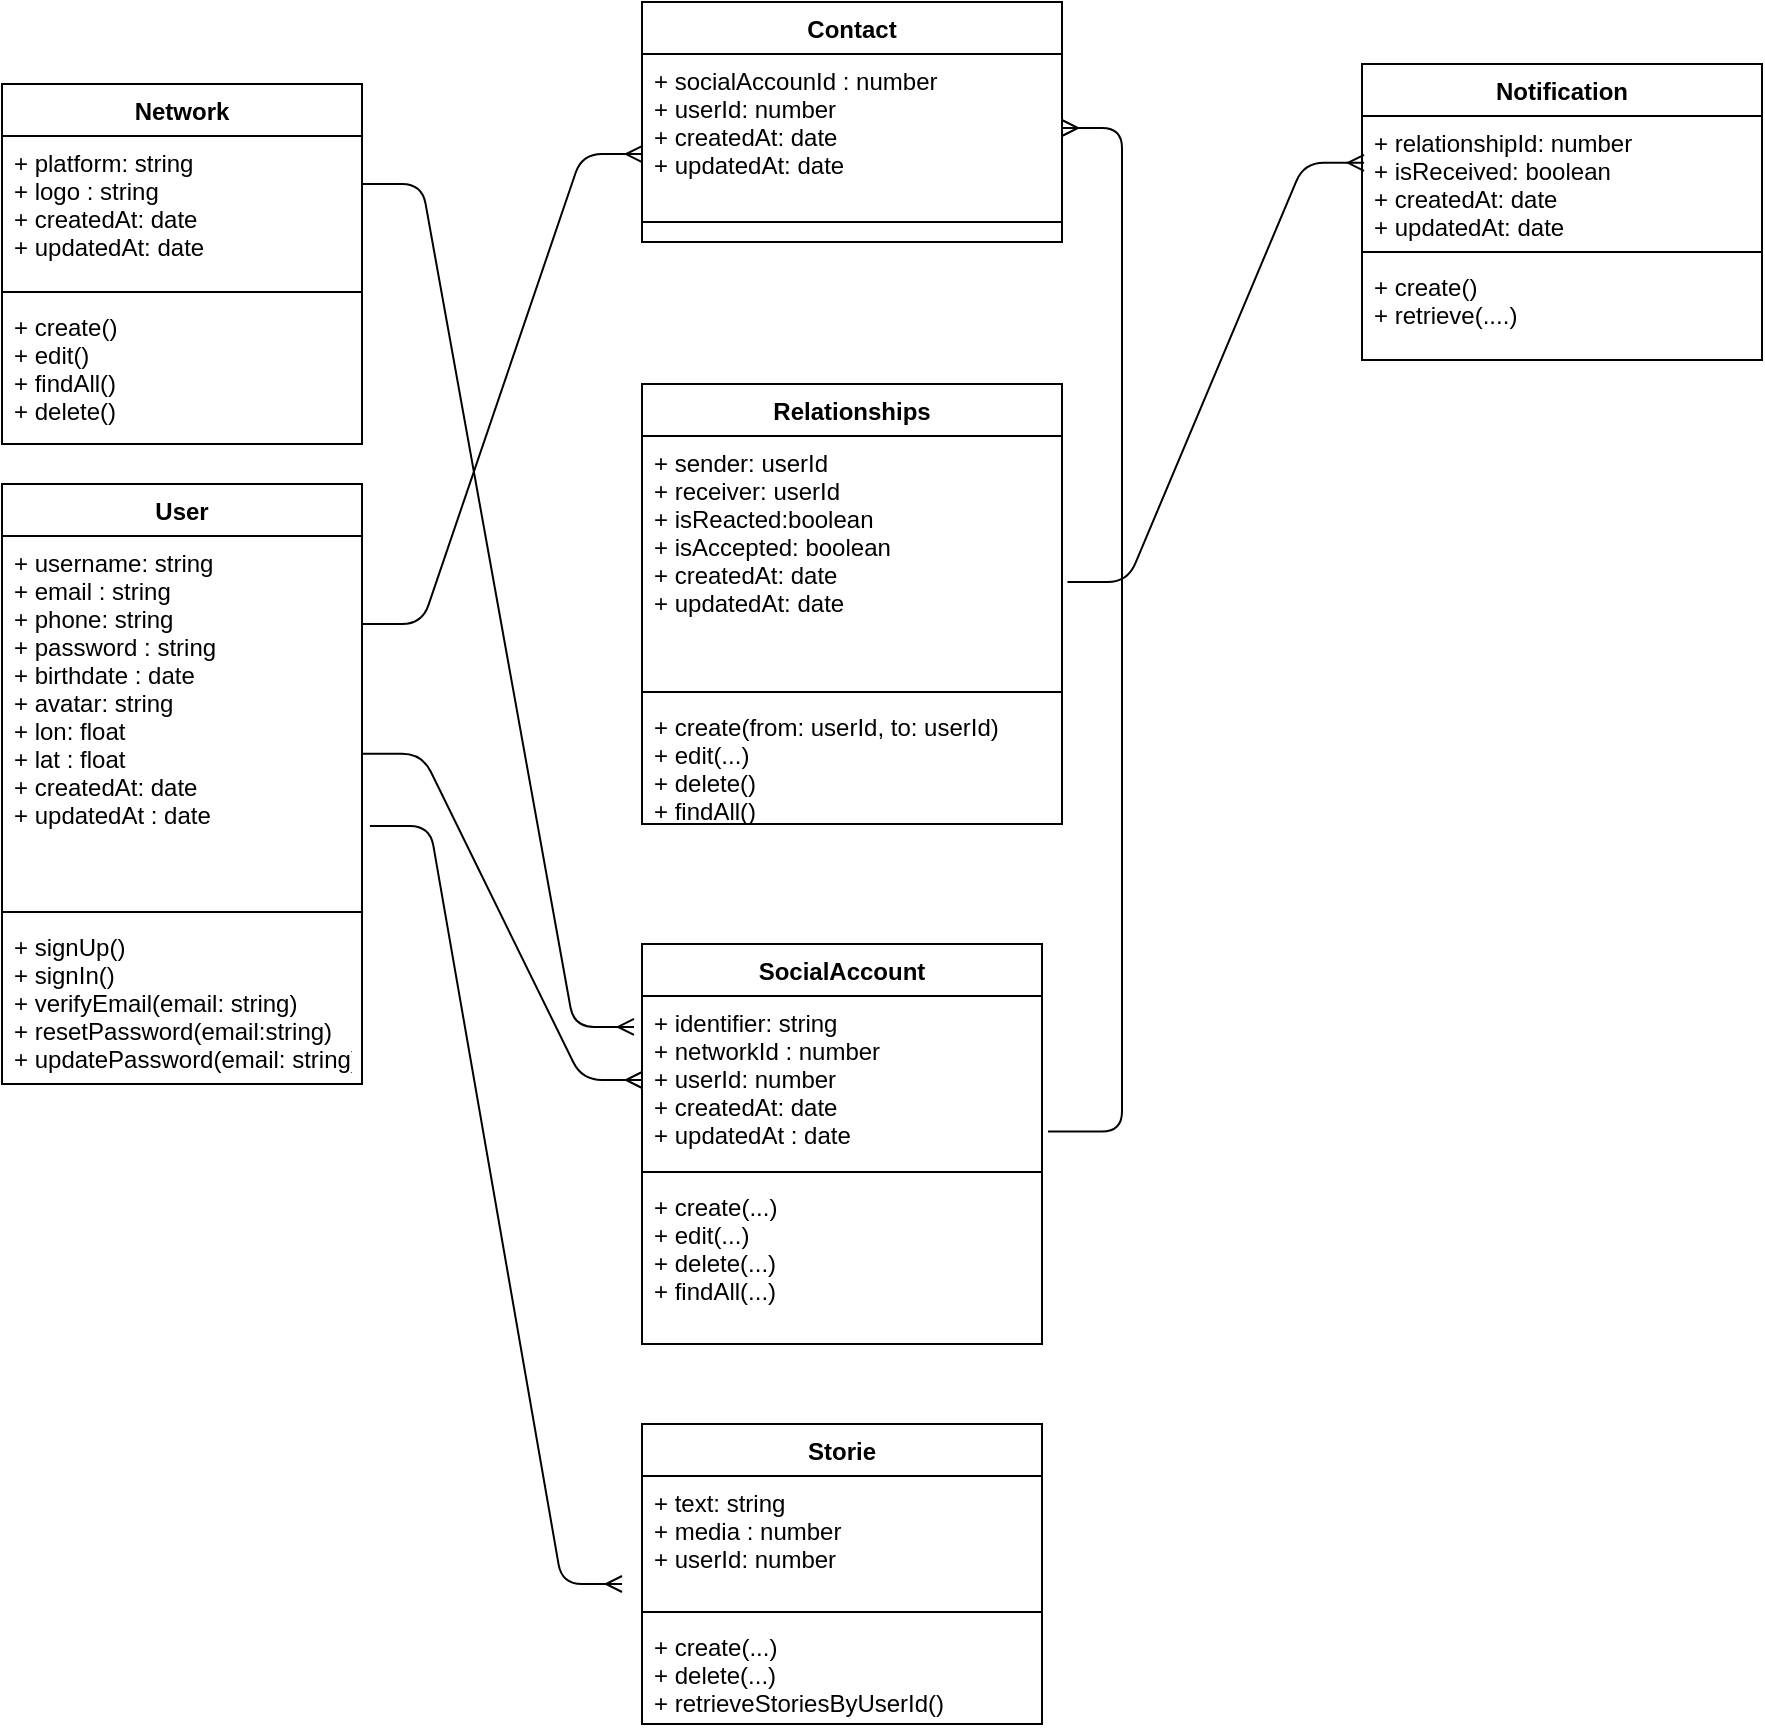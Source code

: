 <mxfile version="14.4.2" type="github">
  <diagram id="Mug0pGelg8B7DfXE1LOy" name="Page-1">
    <mxGraphModel dx="1422" dy="769" grid="1" gridSize="10" guides="1" tooltips="1" connect="1" arrows="1" fold="1" page="1" pageScale="1" pageWidth="850" pageHeight="1100" math="0" shadow="0">
      <root>
        <mxCell id="0" />
        <mxCell id="1" parent="0" />
        <mxCell id="fT1vzViWr6n6DPkHhAtO-1" value="User" style="swimlane;fontStyle=1;align=center;verticalAlign=top;childLayout=stackLayout;horizontal=1;startSize=26;horizontalStack=0;resizeParent=1;resizeParentMax=0;resizeLast=0;collapsible=1;marginBottom=0;" parent="1" vertex="1">
          <mxGeometry x="80" y="250" width="180" height="300" as="geometry" />
        </mxCell>
        <mxCell id="fT1vzViWr6n6DPkHhAtO-2" value="+ username: string&#xa;+ email : string&#xa;+ phone: string&#xa;+ password : string&#xa;+ birthdate : date&#xa;+ avatar: string&#xa;+ lon: float&#xa;+ lat : float&#xa;+ createdAt: date&#xa;+ updatedAt : date" style="text;strokeColor=none;fillColor=none;align=left;verticalAlign=top;spacingLeft=4;spacingRight=4;overflow=hidden;rotatable=0;points=[[0,0.5],[1,0.5]];portConstraint=eastwest;" parent="fT1vzViWr6n6DPkHhAtO-1" vertex="1">
          <mxGeometry y="26" width="180" height="184" as="geometry" />
        </mxCell>
        <mxCell id="fT1vzViWr6n6DPkHhAtO-3" value="" style="line;strokeWidth=1;fillColor=none;align=left;verticalAlign=middle;spacingTop=-1;spacingLeft=3;spacingRight=3;rotatable=0;labelPosition=right;points=[];portConstraint=eastwest;" parent="fT1vzViWr6n6DPkHhAtO-1" vertex="1">
          <mxGeometry y="210" width="180" height="8" as="geometry" />
        </mxCell>
        <mxCell id="fT1vzViWr6n6DPkHhAtO-4" value="+ signUp()&#xa;+ signIn()&#xa;+ verifyEmail(email: string)&#xa;+ resetPassword(email:string)&#xa;+ updatePassword(email: string)" style="text;strokeColor=none;fillColor=none;align=left;verticalAlign=top;spacingLeft=4;spacingRight=4;overflow=hidden;rotatable=0;points=[[0,0.5],[1,0.5]];portConstraint=eastwest;" parent="fT1vzViWr6n6DPkHhAtO-1" vertex="1">
          <mxGeometry y="218" width="180" height="82" as="geometry" />
        </mxCell>
        <mxCell id="fT1vzViWr6n6DPkHhAtO-5" value="SocialAccount" style="swimlane;fontStyle=1;align=center;verticalAlign=top;childLayout=stackLayout;horizontal=1;startSize=26;horizontalStack=0;resizeParent=1;resizeParentMax=0;resizeLast=0;collapsible=1;marginBottom=0;" parent="1" vertex="1">
          <mxGeometry x="400" y="480" width="200" height="200" as="geometry" />
        </mxCell>
        <mxCell id="fT1vzViWr6n6DPkHhAtO-6" value="+ identifier: string&#xa;+ networkId : number&#xa;+ userId: number&#xa;+ createdAt: date&#xa;+ updatedAt : date" style="text;strokeColor=none;fillColor=none;align=left;verticalAlign=top;spacingLeft=4;spacingRight=4;overflow=hidden;rotatable=0;points=[[0,0.5],[1,0.5]];portConstraint=eastwest;" parent="fT1vzViWr6n6DPkHhAtO-5" vertex="1">
          <mxGeometry y="26" width="200" height="84" as="geometry" />
        </mxCell>
        <mxCell id="fT1vzViWr6n6DPkHhAtO-7" value="" style="line;strokeWidth=1;fillColor=none;align=left;verticalAlign=middle;spacingTop=-1;spacingLeft=3;spacingRight=3;rotatable=0;labelPosition=right;points=[];portConstraint=eastwest;" parent="fT1vzViWr6n6DPkHhAtO-5" vertex="1">
          <mxGeometry y="110" width="200" height="8" as="geometry" />
        </mxCell>
        <mxCell id="fT1vzViWr6n6DPkHhAtO-8" value="+ create(...)&#xa;+ edit(...)&#xa;+ delete(...)&#xa;+ findAll(...)" style="text;strokeColor=none;fillColor=none;align=left;verticalAlign=top;spacingLeft=4;spacingRight=4;overflow=hidden;rotatable=0;points=[[0,0.5],[1,0.5]];portConstraint=eastwest;" parent="fT1vzViWr6n6DPkHhAtO-5" vertex="1">
          <mxGeometry y="118" width="200" height="82" as="geometry" />
        </mxCell>
        <mxCell id="fT1vzViWr6n6DPkHhAtO-9" value="Network" style="swimlane;fontStyle=1;align=center;verticalAlign=top;childLayout=stackLayout;horizontal=1;startSize=26;horizontalStack=0;resizeParent=1;resizeParentMax=0;resizeLast=0;collapsible=1;marginBottom=0;" parent="1" vertex="1">
          <mxGeometry x="80" y="50" width="180" height="180" as="geometry" />
        </mxCell>
        <mxCell id="fT1vzViWr6n6DPkHhAtO-10" value="+ platform: string&#xa;+ logo : string&#xa;+ createdAt: date&#xa;+ updatedAt: date&#xa;" style="text;strokeColor=none;fillColor=none;align=left;verticalAlign=top;spacingLeft=4;spacingRight=4;overflow=hidden;rotatable=0;points=[[0,0.5],[1,0.5]];portConstraint=eastwest;" parent="fT1vzViWr6n6DPkHhAtO-9" vertex="1">
          <mxGeometry y="26" width="180" height="74" as="geometry" />
        </mxCell>
        <mxCell id="fT1vzViWr6n6DPkHhAtO-11" value="" style="line;strokeWidth=1;fillColor=none;align=left;verticalAlign=middle;spacingTop=-1;spacingLeft=3;spacingRight=3;rotatable=0;labelPosition=right;points=[];portConstraint=eastwest;" parent="fT1vzViWr6n6DPkHhAtO-9" vertex="1">
          <mxGeometry y="100" width="180" height="8" as="geometry" />
        </mxCell>
        <mxCell id="fT1vzViWr6n6DPkHhAtO-12" value="+ create()&#xa;+ edit()&#xa;+ findAll()&#xa;+ delete()" style="text;strokeColor=none;fillColor=none;align=left;verticalAlign=top;spacingLeft=4;spacingRight=4;overflow=hidden;rotatable=0;points=[[0,0.5],[1,0.5]];portConstraint=eastwest;" parent="fT1vzViWr6n6DPkHhAtO-9" vertex="1">
          <mxGeometry y="108" width="180" height="72" as="geometry" />
        </mxCell>
        <mxCell id="fT1vzViWr6n6DPkHhAtO-13" value="Relationships" style="swimlane;fontStyle=1;align=center;verticalAlign=top;childLayout=stackLayout;horizontal=1;startSize=26;horizontalStack=0;resizeParent=1;resizeParentMax=0;resizeLast=0;collapsible=1;marginBottom=0;" parent="1" vertex="1">
          <mxGeometry x="400" y="200" width="210" height="220" as="geometry" />
        </mxCell>
        <mxCell id="fT1vzViWr6n6DPkHhAtO-14" value="+ sender: userId&#xa;+ receiver: userId&#xa;+ isReacted:boolean&#xa;+ isAccepted: boolean&#xa;+ createdAt: date&#xa;+ updatedAt: date" style="text;strokeColor=none;fillColor=none;align=left;verticalAlign=top;spacingLeft=4;spacingRight=4;overflow=hidden;rotatable=0;points=[[0,0.5],[1,0.5]];portConstraint=eastwest;" parent="fT1vzViWr6n6DPkHhAtO-13" vertex="1">
          <mxGeometry y="26" width="210" height="124" as="geometry" />
        </mxCell>
        <mxCell id="fT1vzViWr6n6DPkHhAtO-15" value="" style="line;strokeWidth=1;fillColor=none;align=left;verticalAlign=middle;spacingTop=-1;spacingLeft=3;spacingRight=3;rotatable=0;labelPosition=right;points=[];portConstraint=eastwest;" parent="fT1vzViWr6n6DPkHhAtO-13" vertex="1">
          <mxGeometry y="150" width="210" height="8" as="geometry" />
        </mxCell>
        <mxCell id="fT1vzViWr6n6DPkHhAtO-16" value="+ create(from: userId, to: userId)&#xa;+ edit(...)&#xa;+ delete()&#xa;+ findAll()" style="text;strokeColor=none;fillColor=none;align=left;verticalAlign=top;spacingLeft=4;spacingRight=4;overflow=hidden;rotatable=0;points=[[0,0.5],[1,0.5]];portConstraint=eastwest;" parent="fT1vzViWr6n6DPkHhAtO-13" vertex="1">
          <mxGeometry y="158" width="210" height="62" as="geometry" />
        </mxCell>
        <mxCell id="fT1vzViWr6n6DPkHhAtO-17" value="Notification" style="swimlane;fontStyle=1;align=center;verticalAlign=top;childLayout=stackLayout;horizontal=1;startSize=26;horizontalStack=0;resizeParent=1;resizeParentMax=0;resizeLast=0;collapsible=1;marginBottom=0;" parent="1" vertex="1">
          <mxGeometry x="760" y="40" width="200" height="148" as="geometry" />
        </mxCell>
        <mxCell id="fT1vzViWr6n6DPkHhAtO-18" value="+ relationshipId: number&#xa;+ isReceived: boolean&#xa;+ createdAt: date&#xa;+ updatedAt: date" style="text;strokeColor=none;fillColor=none;align=left;verticalAlign=top;spacingLeft=4;spacingRight=4;overflow=hidden;rotatable=0;points=[[0,0.5],[1,0.5]];portConstraint=eastwest;" parent="fT1vzViWr6n6DPkHhAtO-17" vertex="1">
          <mxGeometry y="26" width="200" height="64" as="geometry" />
        </mxCell>
        <mxCell id="fT1vzViWr6n6DPkHhAtO-19" value="" style="line;strokeWidth=1;fillColor=none;align=left;verticalAlign=middle;spacingTop=-1;spacingLeft=3;spacingRight=3;rotatable=0;labelPosition=right;points=[];portConstraint=eastwest;" parent="fT1vzViWr6n6DPkHhAtO-17" vertex="1">
          <mxGeometry y="90" width="200" height="8" as="geometry" />
        </mxCell>
        <mxCell id="fT1vzViWr6n6DPkHhAtO-20" value="+ create()&#xa;+ retrieve(....)" style="text;strokeColor=none;fillColor=none;align=left;verticalAlign=top;spacingLeft=4;spacingRight=4;overflow=hidden;rotatable=0;points=[[0,0.5],[1,0.5]];portConstraint=eastwest;" parent="fT1vzViWr6n6DPkHhAtO-17" vertex="1">
          <mxGeometry y="98" width="200" height="50" as="geometry" />
        </mxCell>
        <mxCell id="6ev2js1aMyy8YJKUwDyO-6" value="" style="edgeStyle=entityRelationEdgeStyle;fontSize=12;html=1;endArrow=ERmany;exitX=1;exitY=0.592;exitDx=0;exitDy=0;exitPerimeter=0;entryX=0;entryY=0.5;entryDx=0;entryDy=0;" parent="1" source="fT1vzViWr6n6DPkHhAtO-2" target="fT1vzViWr6n6DPkHhAtO-6" edge="1">
          <mxGeometry width="100" height="100" relative="1" as="geometry">
            <mxPoint x="370" y="750" as="sourcePoint" />
            <mxPoint x="470" y="650" as="targetPoint" />
          </mxGeometry>
        </mxCell>
        <mxCell id="6ev2js1aMyy8YJKUwDyO-7" value="" style="edgeStyle=entityRelationEdgeStyle;fontSize=12;html=1;endArrow=ERmany;entryX=-0.02;entryY=0.184;entryDx=0;entryDy=0;entryPerimeter=0;" parent="1" target="fT1vzViWr6n6DPkHhAtO-6" edge="1">
          <mxGeometry width="100" height="100" relative="1" as="geometry">
            <mxPoint x="260" y="100" as="sourcePoint" />
            <mxPoint x="400" y="250" as="targetPoint" />
          </mxGeometry>
        </mxCell>
        <mxCell id="t8JxSWjr8xF7TFP2QAHL-1" value="Storie" style="swimlane;fontStyle=1;align=center;verticalAlign=top;childLayout=stackLayout;horizontal=1;startSize=26;horizontalStack=0;resizeParent=1;resizeParentMax=0;resizeLast=0;collapsible=1;marginBottom=0;" parent="1" vertex="1">
          <mxGeometry x="400" y="720" width="200" height="150" as="geometry" />
        </mxCell>
        <mxCell id="t8JxSWjr8xF7TFP2QAHL-2" value="+ text: string&#xa;+ media : number&#xa;+ userId: number" style="text;strokeColor=none;fillColor=none;align=left;verticalAlign=top;spacingLeft=4;spacingRight=4;overflow=hidden;rotatable=0;points=[[0,0.5],[1,0.5]];portConstraint=eastwest;" parent="t8JxSWjr8xF7TFP2QAHL-1" vertex="1">
          <mxGeometry y="26" width="200" height="64" as="geometry" />
        </mxCell>
        <mxCell id="t8JxSWjr8xF7TFP2QAHL-3" value="" style="line;strokeWidth=1;fillColor=none;align=left;verticalAlign=middle;spacingTop=-1;spacingLeft=3;spacingRight=3;rotatable=0;labelPosition=right;points=[];portConstraint=eastwest;" parent="t8JxSWjr8xF7TFP2QAHL-1" vertex="1">
          <mxGeometry y="90" width="200" height="8" as="geometry" />
        </mxCell>
        <mxCell id="t8JxSWjr8xF7TFP2QAHL-4" value="+ create(...)&#xa;+ delete(...)&#xa;+ retrieveStoriesByUserId()" style="text;strokeColor=none;fillColor=none;align=left;verticalAlign=top;spacingLeft=4;spacingRight=4;overflow=hidden;rotatable=0;points=[[0,0.5],[1,0.5]];portConstraint=eastwest;" parent="t8JxSWjr8xF7TFP2QAHL-1" vertex="1">
          <mxGeometry y="98" width="200" height="52" as="geometry" />
        </mxCell>
        <mxCell id="t8JxSWjr8xF7TFP2QAHL-5" value="" style="edgeStyle=entityRelationEdgeStyle;fontSize=12;html=1;endArrow=ERmany;exitX=1.022;exitY=0.788;exitDx=0;exitDy=0;exitPerimeter=0;" parent="1" source="fT1vzViWr6n6DPkHhAtO-2" edge="1">
          <mxGeometry width="100" height="100" relative="1" as="geometry">
            <mxPoint x="230" y="680" as="sourcePoint" />
            <mxPoint x="390" y="800" as="targetPoint" />
          </mxGeometry>
        </mxCell>
        <mxCell id="3vqIvaPLigdiUKxNOaDE-1" value="" style="edgeStyle=entityRelationEdgeStyle;fontSize=12;html=1;endArrow=ERmany;entryX=0.005;entryY=0.366;entryDx=0;entryDy=0;entryPerimeter=0;exitX=1.013;exitY=0.589;exitDx=0;exitDy=0;exitPerimeter=0;" parent="1" source="fT1vzViWr6n6DPkHhAtO-14" target="fT1vzViWr6n6DPkHhAtO-18" edge="1">
          <mxGeometry width="100" height="100" relative="1" as="geometry">
            <mxPoint x="670" y="250" as="sourcePoint" />
            <mxPoint x="770" y="150" as="targetPoint" />
          </mxGeometry>
        </mxCell>
        <mxCell id="3vqIvaPLigdiUKxNOaDE-2" value="Contact" style="swimlane;fontStyle=1;align=center;verticalAlign=top;childLayout=stackLayout;horizontal=1;startSize=26;horizontalStack=0;resizeParent=1;resizeParentMax=0;resizeLast=0;collapsible=1;marginBottom=0;" parent="1" vertex="1">
          <mxGeometry x="400" y="9" width="210" height="120" as="geometry" />
        </mxCell>
        <mxCell id="3vqIvaPLigdiUKxNOaDE-3" value="+ socialAccounId : number&#xa;+ userId: number &#xa;+ createdAt: date&#xa;+ updatedAt: date&#xa;" style="text;strokeColor=none;fillColor=none;align=left;verticalAlign=top;spacingLeft=4;spacingRight=4;overflow=hidden;rotatable=0;points=[[0,0.5],[1,0.5]];portConstraint=eastwest;" parent="3vqIvaPLigdiUKxNOaDE-2" vertex="1">
          <mxGeometry y="26" width="210" height="74" as="geometry" />
        </mxCell>
        <mxCell id="3vqIvaPLigdiUKxNOaDE-4" value="" style="line;strokeWidth=1;fillColor=none;align=left;verticalAlign=middle;spacingTop=-1;spacingLeft=3;spacingRight=3;rotatable=0;labelPosition=right;points=[];portConstraint=eastwest;" parent="3vqIvaPLigdiUKxNOaDE-2" vertex="1">
          <mxGeometry y="100" width="210" height="20" as="geometry" />
        </mxCell>
        <mxCell id="3vqIvaPLigdiUKxNOaDE-7" value="" style="edgeStyle=entityRelationEdgeStyle;fontSize=12;html=1;endArrow=ERmany;entryX=0;entryY=0.676;entryDx=0;entryDy=0;entryPerimeter=0;" parent="1" target="3vqIvaPLigdiUKxNOaDE-3" edge="1">
          <mxGeometry width="100" height="100" relative="1" as="geometry">
            <mxPoint x="260" y="320" as="sourcePoint" />
            <mxPoint x="360" y="220" as="targetPoint" />
          </mxGeometry>
        </mxCell>
        <mxCell id="mAgvUkQJ9--XOHq_RwJ5-1" value="" style="edgeStyle=entityRelationEdgeStyle;fontSize=12;html=1;endArrow=ERmany;exitX=1.015;exitY=0.807;exitDx=0;exitDy=0;exitPerimeter=0;" edge="1" parent="1" source="fT1vzViWr6n6DPkHhAtO-6" target="3vqIvaPLigdiUKxNOaDE-3">
          <mxGeometry width="100" height="100" relative="1" as="geometry">
            <mxPoint x="640" y="560" as="sourcePoint" />
            <mxPoint x="790" y="330" as="targetPoint" />
          </mxGeometry>
        </mxCell>
      </root>
    </mxGraphModel>
  </diagram>
</mxfile>
